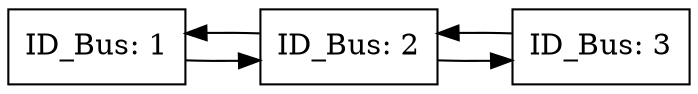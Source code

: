 digraph Elementos{
node [shape=record];
rankdir=LR;
e_1[label = "ID_Bus: 1"];

e_1->e_2;
e_2->e_1;
e_2[label = "ID_Bus: 2"];

e_2->e_3;
e_3->e_2;
e_3[label = "ID_Bus: 3"];

}

